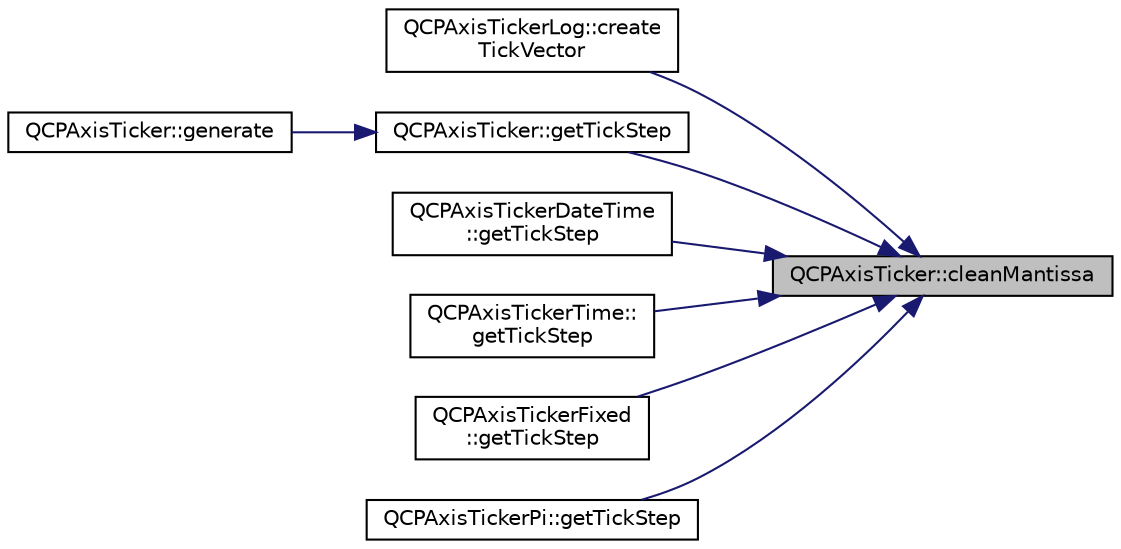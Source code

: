 digraph "QCPAxisTicker::cleanMantissa"
{
 // LATEX_PDF_SIZE
  edge [fontname="Helvetica",fontsize="10",labelfontname="Helvetica",labelfontsize="10"];
  node [fontname="Helvetica",fontsize="10",shape=record];
  rankdir="RL";
  Node1 [label="QCPAxisTicker::cleanMantissa",height=0.2,width=0.4,color="black", fillcolor="grey75", style="filled", fontcolor="black",tooltip=" "];
  Node1 -> Node2 [dir="back",color="midnightblue",fontsize="10",style="solid",fontname="Helvetica"];
  Node2 [label="QCPAxisTickerLog::create\lTickVector",height=0.2,width=0.4,color="black", fillcolor="white", style="filled",URL="$classQCPAxisTickerLog.html#af8873a8d1d2b9392d8f7a73218c889ab",tooltip=" "];
  Node1 -> Node3 [dir="back",color="midnightblue",fontsize="10",style="solid",fontname="Helvetica"];
  Node3 [label="QCPAxisTicker::getTickStep",height=0.2,width=0.4,color="black", fillcolor="white", style="filled",URL="$classQCPAxisTicker.html#a910d69bcec2de37e92d8d4e1ecf201e2",tooltip=" "];
  Node3 -> Node4 [dir="back",color="midnightblue",fontsize="10",style="solid",fontname="Helvetica"];
  Node4 [label="QCPAxisTicker::generate",height=0.2,width=0.4,color="black", fillcolor="white", style="filled",URL="$classQCPAxisTicker.html#aefbd11725678ca824add8cf926cbc856",tooltip=" "];
  Node1 -> Node5 [dir="back",color="midnightblue",fontsize="10",style="solid",fontname="Helvetica"];
  Node5 [label="QCPAxisTickerDateTime\l::getTickStep",height=0.2,width=0.4,color="black", fillcolor="white", style="filled",URL="$classQCPAxisTickerDateTime.html#a0560c14a3f87bb99ab136aca8321b32a",tooltip=" "];
  Node1 -> Node6 [dir="back",color="midnightblue",fontsize="10",style="solid",fontname="Helvetica"];
  Node6 [label="QCPAxisTickerTime::\lgetTickStep",height=0.2,width=0.4,color="black", fillcolor="white", style="filled",URL="$classQCPAxisTickerTime.html#a5615064642090fe193797caea8b98cb4",tooltip=" "];
  Node1 -> Node7 [dir="back",color="midnightblue",fontsize="10",style="solid",fontname="Helvetica"];
  Node7 [label="QCPAxisTickerFixed\l::getTickStep",height=0.2,width=0.4,color="black", fillcolor="white", style="filled",URL="$classQCPAxisTickerFixed.html#a9e99da01ab92a86aed415eef32fed13a",tooltip=" "];
  Node1 -> Node8 [dir="back",color="midnightblue",fontsize="10",style="solid",fontname="Helvetica"];
  Node8 [label="QCPAxisTickerPi::getTickStep",height=0.2,width=0.4,color="black", fillcolor="white", style="filled",URL="$classQCPAxisTickerPi.html#a55301f0072983bd2d7c131a24e1779e7",tooltip=" "];
}
